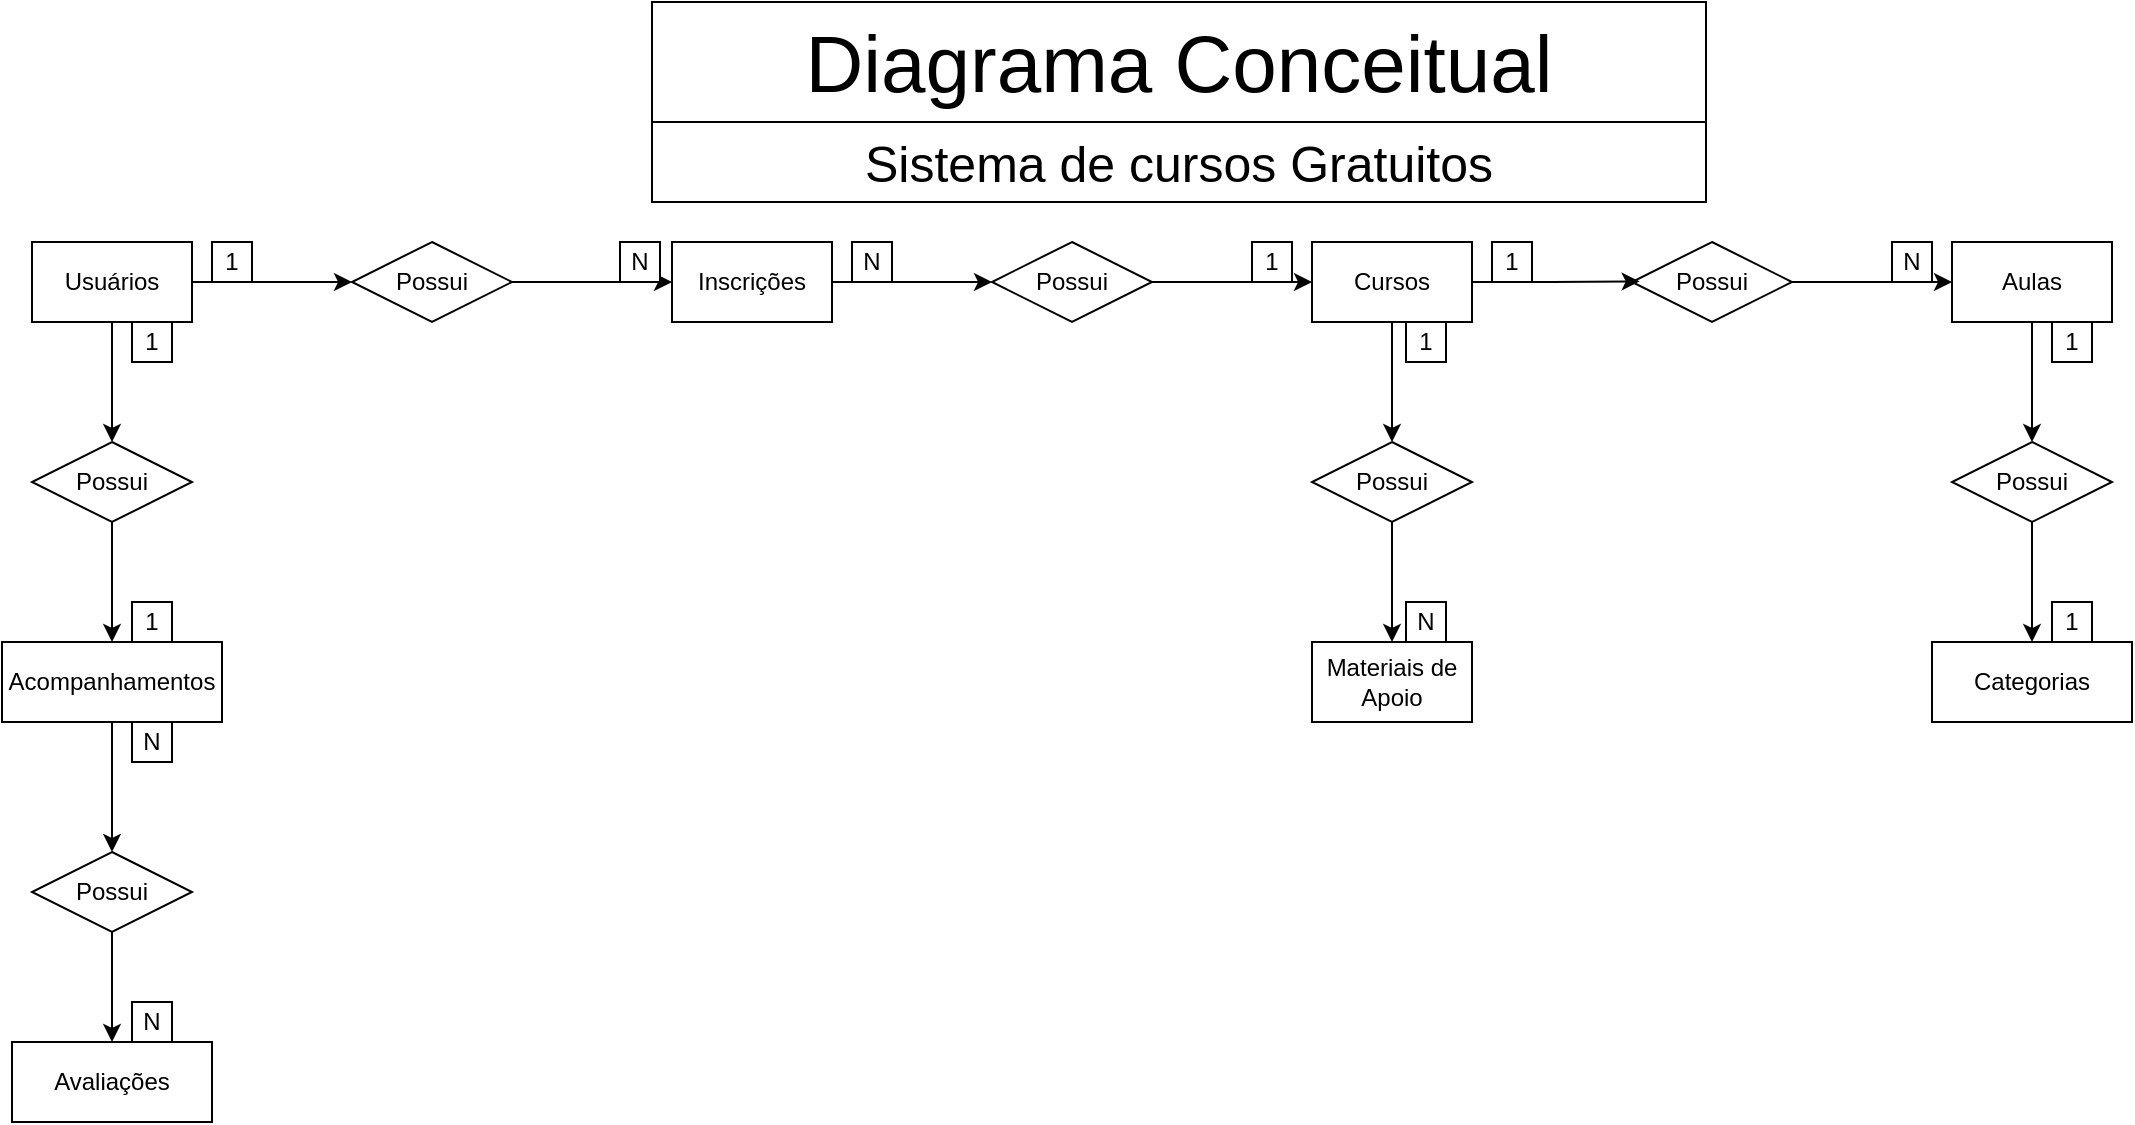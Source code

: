 <mxfile version="26.0.6">
  <diagram name="Página-1" id="781ejBfI7QkxmxFO-EV-">
    <mxGraphModel dx="1434" dy="738" grid="1" gridSize="10" guides="1" tooltips="1" connect="1" arrows="1" fold="1" page="1" pageScale="1" pageWidth="827" pageHeight="1169" math="0" shadow="0">
      <root>
        <mxCell id="0" />
        <mxCell id="1" parent="0" />
        <mxCell id="MNKRTJBf1flkwHHpE60U-2" value="Diagrama Conceitual" style="rounded=0;whiteSpace=wrap;html=1;fontSize=40;" vertex="1" parent="1">
          <mxGeometry x="430" y="160" width="527" height="60" as="geometry" />
        </mxCell>
        <mxCell id="MNKRTJBf1flkwHHpE60U-3" value="Sistema de cursos Gratuitos" style="rounded=0;whiteSpace=wrap;html=1;fontSize=25;" vertex="1" parent="1">
          <mxGeometry x="430" y="220" width="527" height="40" as="geometry" />
        </mxCell>
        <mxCell id="MNKRTJBf1flkwHHpE60U-169" style="edgeStyle=orthogonalEdgeStyle;rounded=0;orthogonalLoop=1;jettySize=auto;html=1;exitX=1;exitY=0.5;exitDx=0;exitDy=0;entryX=0;entryY=0.5;entryDx=0;entryDy=0;fontFamily=Helvetica;fontSize=12;fontColor=default;" edge="1" parent="1" source="MNKRTJBf1flkwHHpE60U-136" target="MNKRTJBf1flkwHHpE60U-137">
          <mxGeometry relative="1" as="geometry" />
        </mxCell>
        <mxCell id="MNKRTJBf1flkwHHpE60U-177" style="edgeStyle=orthogonalEdgeStyle;rounded=0;orthogonalLoop=1;jettySize=auto;html=1;exitX=0.5;exitY=1;exitDx=0;exitDy=0;entryX=0.5;entryY=0;entryDx=0;entryDy=0;fontFamily=Helvetica;fontSize=12;fontColor=default;" edge="1" parent="1" source="MNKRTJBf1flkwHHpE60U-136" target="MNKRTJBf1flkwHHpE60U-173">
          <mxGeometry relative="1" as="geometry" />
        </mxCell>
        <mxCell id="MNKRTJBf1flkwHHpE60U-136" value="Usuários" style="rounded=0;whiteSpace=wrap;html=1;strokeColor=default;align=center;verticalAlign=middle;fontFamily=Helvetica;fontSize=12;fontColor=default;fillColor=default;" vertex="1" parent="1">
          <mxGeometry x="120" y="280" width="80" height="40" as="geometry" />
        </mxCell>
        <mxCell id="MNKRTJBf1flkwHHpE60U-167" style="edgeStyle=orthogonalEdgeStyle;rounded=0;orthogonalLoop=1;jettySize=auto;html=1;exitX=1;exitY=0.5;exitDx=0;exitDy=0;entryX=0;entryY=0.5;entryDx=0;entryDy=0;fontFamily=Helvetica;fontSize=12;fontColor=default;" edge="1" parent="1" source="MNKRTJBf1flkwHHpE60U-137" target="MNKRTJBf1flkwHHpE60U-140">
          <mxGeometry relative="1" as="geometry" />
        </mxCell>
        <mxCell id="MNKRTJBf1flkwHHpE60U-137" value="Possui" style="rhombus;whiteSpace=wrap;html=1;rounded=0;strokeColor=default;align=center;verticalAlign=middle;fontFamily=Helvetica;fontSize=12;fontColor=default;fillColor=default;" vertex="1" parent="1">
          <mxGeometry x="280" y="280" width="80" height="40" as="geometry" />
        </mxCell>
        <mxCell id="MNKRTJBf1flkwHHpE60U-163" style="edgeStyle=orthogonalEdgeStyle;rounded=0;orthogonalLoop=1;jettySize=auto;html=1;exitX=1;exitY=0.5;exitDx=0;exitDy=0;fontFamily=Helvetica;fontSize=12;fontColor=default;" edge="1" parent="1" source="MNKRTJBf1flkwHHpE60U-140" target="MNKRTJBf1flkwHHpE60U-141">
          <mxGeometry relative="1" as="geometry" />
        </mxCell>
        <mxCell id="MNKRTJBf1flkwHHpE60U-140" value="Inscrições" style="rounded=0;whiteSpace=wrap;html=1;strokeColor=default;align=center;verticalAlign=middle;fontFamily=Helvetica;fontSize=12;fontColor=default;fillColor=default;" vertex="1" parent="1">
          <mxGeometry x="440" y="280" width="80" height="40" as="geometry" />
        </mxCell>
        <mxCell id="MNKRTJBf1flkwHHpE60U-164" style="edgeStyle=orthogonalEdgeStyle;rounded=0;orthogonalLoop=1;jettySize=auto;html=1;exitX=1;exitY=0.5;exitDx=0;exitDy=0;entryX=0;entryY=0.5;entryDx=0;entryDy=0;fontFamily=Helvetica;fontSize=12;fontColor=default;" edge="1" parent="1" source="MNKRTJBf1flkwHHpE60U-141" target="MNKRTJBf1flkwHHpE60U-142">
          <mxGeometry relative="1" as="geometry" />
        </mxCell>
        <mxCell id="MNKRTJBf1flkwHHpE60U-141" value="Possui" style="rhombus;whiteSpace=wrap;html=1;rounded=0;strokeColor=default;align=center;verticalAlign=middle;fontFamily=Helvetica;fontSize=12;fontColor=default;fillColor=default;" vertex="1" parent="1">
          <mxGeometry x="600" y="280" width="80" height="40" as="geometry" />
        </mxCell>
        <mxCell id="MNKRTJBf1flkwHHpE60U-192" style="edgeStyle=orthogonalEdgeStyle;rounded=0;orthogonalLoop=1;jettySize=auto;html=1;exitX=0.5;exitY=1;exitDx=0;exitDy=0;entryX=0.5;entryY=0;entryDx=0;entryDy=0;fontFamily=Helvetica;fontSize=12;fontColor=default;" edge="1" parent="1" source="MNKRTJBf1flkwHHpE60U-142" target="MNKRTJBf1flkwHHpE60U-190">
          <mxGeometry relative="1" as="geometry" />
        </mxCell>
        <mxCell id="MNKRTJBf1flkwHHpE60U-142" value="Cursos" style="rounded=0;whiteSpace=wrap;html=1;strokeColor=default;align=center;verticalAlign=middle;fontFamily=Helvetica;fontSize=12;fontColor=default;fillColor=default;" vertex="1" parent="1">
          <mxGeometry x="760" y="280" width="80" height="40" as="geometry" />
        </mxCell>
        <mxCell id="MNKRTJBf1flkwHHpE60U-166" style="edgeStyle=orthogonalEdgeStyle;rounded=0;orthogonalLoop=1;jettySize=auto;html=1;exitX=1;exitY=0.5;exitDx=0;exitDy=0;entryX=0;entryY=0.5;entryDx=0;entryDy=0;fontFamily=Helvetica;fontSize=12;fontColor=default;" edge="1" parent="1" source="MNKRTJBf1flkwHHpE60U-143" target="MNKRTJBf1flkwHHpE60U-144">
          <mxGeometry relative="1" as="geometry" />
        </mxCell>
        <mxCell id="MNKRTJBf1flkwHHpE60U-143" value="Possui" style="rhombus;whiteSpace=wrap;html=1;rounded=0;strokeColor=default;align=center;verticalAlign=middle;fontFamily=Helvetica;fontSize=12;fontColor=default;fillColor=default;" vertex="1" parent="1">
          <mxGeometry x="920" y="280" width="80" height="40" as="geometry" />
        </mxCell>
        <mxCell id="MNKRTJBf1flkwHHpE60U-186" style="edgeStyle=orthogonalEdgeStyle;rounded=0;orthogonalLoop=1;jettySize=auto;html=1;exitX=0.5;exitY=1;exitDx=0;exitDy=0;entryX=0.5;entryY=0;entryDx=0;entryDy=0;fontFamily=Helvetica;fontSize=12;fontColor=default;" edge="1" parent="1" source="MNKRTJBf1flkwHHpE60U-144" target="MNKRTJBf1flkwHHpE60U-185">
          <mxGeometry relative="1" as="geometry" />
        </mxCell>
        <mxCell id="MNKRTJBf1flkwHHpE60U-144" value="Aulas" style="rounded=0;whiteSpace=wrap;html=1;strokeColor=default;align=center;verticalAlign=middle;fontFamily=Helvetica;fontSize=12;fontColor=default;fillColor=default;" vertex="1" parent="1">
          <mxGeometry x="1080" y="280" width="80" height="40" as="geometry" />
        </mxCell>
        <mxCell id="MNKRTJBf1flkwHHpE60U-146" value="N" style="rounded=0;whiteSpace=wrap;html=1;strokeColor=default;align=center;verticalAlign=middle;fontFamily=Helvetica;fontSize=12;fontColor=default;fillColor=default;" vertex="1" parent="1">
          <mxGeometry x="530" y="280" width="20" height="20" as="geometry" />
        </mxCell>
        <mxCell id="MNKRTJBf1flkwHHpE60U-147" value="1" style="rounded=0;whiteSpace=wrap;html=1;strokeColor=default;align=center;verticalAlign=middle;fontFamily=Helvetica;fontSize=12;fontColor=default;fillColor=default;" vertex="1" parent="1">
          <mxGeometry x="210" y="280" width="20" height="20" as="geometry" />
        </mxCell>
        <mxCell id="MNKRTJBf1flkwHHpE60U-148" value="N" style="rounded=0;whiteSpace=wrap;html=1;strokeColor=default;align=center;verticalAlign=middle;fontFamily=Helvetica;fontSize=12;fontColor=default;fillColor=default;" vertex="1" parent="1">
          <mxGeometry x="414" y="280" width="20" height="20" as="geometry" />
        </mxCell>
        <mxCell id="MNKRTJBf1flkwHHpE60U-149" value="1" style="rounded=0;whiteSpace=wrap;html=1;strokeColor=default;align=center;verticalAlign=middle;fontFamily=Helvetica;fontSize=12;fontColor=default;fillColor=default;" vertex="1" parent="1">
          <mxGeometry x="730" y="280" width="20" height="20" as="geometry" />
        </mxCell>
        <mxCell id="MNKRTJBf1flkwHHpE60U-150" value="1" style="rounded=0;whiteSpace=wrap;html=1;strokeColor=default;align=center;verticalAlign=middle;fontFamily=Helvetica;fontSize=12;fontColor=default;fillColor=default;" vertex="1" parent="1">
          <mxGeometry x="850" y="280" width="20" height="20" as="geometry" />
        </mxCell>
        <mxCell id="MNKRTJBf1flkwHHpE60U-152" value="N" style="rounded=0;whiteSpace=wrap;html=1;strokeColor=default;align=center;verticalAlign=middle;fontFamily=Helvetica;fontSize=12;fontColor=default;fillColor=default;" vertex="1" parent="1">
          <mxGeometry x="1050" y="280" width="20" height="20" as="geometry" />
        </mxCell>
        <mxCell id="MNKRTJBf1flkwHHpE60U-165" style="edgeStyle=orthogonalEdgeStyle;rounded=0;orthogonalLoop=1;jettySize=auto;html=1;exitX=1;exitY=0.5;exitDx=0;exitDy=0;entryX=0.048;entryY=0.493;entryDx=0;entryDy=0;entryPerimeter=0;fontFamily=Helvetica;fontSize=12;fontColor=default;" edge="1" parent="1" source="MNKRTJBf1flkwHHpE60U-142" target="MNKRTJBf1flkwHHpE60U-143">
          <mxGeometry relative="1" as="geometry" />
        </mxCell>
        <mxCell id="MNKRTJBf1flkwHHpE60U-179" style="edgeStyle=orthogonalEdgeStyle;rounded=0;orthogonalLoop=1;jettySize=auto;html=1;exitX=0.5;exitY=1;exitDx=0;exitDy=0;entryX=0.5;entryY=0;entryDx=0;entryDy=0;fontFamily=Helvetica;fontSize=12;fontColor=default;" edge="1" parent="1" source="MNKRTJBf1flkwHHpE60U-170" target="MNKRTJBf1flkwHHpE60U-174">
          <mxGeometry relative="1" as="geometry" />
        </mxCell>
        <mxCell id="MNKRTJBf1flkwHHpE60U-170" value="Acompanhamentos" style="rounded=0;whiteSpace=wrap;html=1;strokeColor=default;align=center;verticalAlign=middle;fontFamily=Helvetica;fontSize=12;fontColor=default;fillColor=default;" vertex="1" parent="1">
          <mxGeometry x="105" y="480" width="110" height="40" as="geometry" />
        </mxCell>
        <mxCell id="MNKRTJBf1flkwHHpE60U-172" value="Categorias" style="rounded=0;whiteSpace=wrap;html=1;strokeColor=default;align=center;verticalAlign=middle;fontFamily=Helvetica;fontSize=12;fontColor=default;fillColor=default;" vertex="1" parent="1">
          <mxGeometry x="1070" y="480" width="100" height="40" as="geometry" />
        </mxCell>
        <mxCell id="MNKRTJBf1flkwHHpE60U-178" style="edgeStyle=orthogonalEdgeStyle;rounded=0;orthogonalLoop=1;jettySize=auto;html=1;exitX=0.5;exitY=1;exitDx=0;exitDy=0;entryX=0.5;entryY=0;entryDx=0;entryDy=0;fontFamily=Helvetica;fontSize=12;fontColor=default;" edge="1" parent="1" source="MNKRTJBf1flkwHHpE60U-173" target="MNKRTJBf1flkwHHpE60U-170">
          <mxGeometry relative="1" as="geometry" />
        </mxCell>
        <mxCell id="MNKRTJBf1flkwHHpE60U-173" value="Possui" style="rhombus;whiteSpace=wrap;html=1;rounded=0;strokeColor=default;align=center;verticalAlign=middle;fontFamily=Helvetica;fontSize=12;fontColor=default;fillColor=default;" vertex="1" parent="1">
          <mxGeometry x="120" y="380" width="80" height="40" as="geometry" />
        </mxCell>
        <mxCell id="MNKRTJBf1flkwHHpE60U-180" style="edgeStyle=orthogonalEdgeStyle;rounded=0;orthogonalLoop=1;jettySize=auto;html=1;exitX=0.5;exitY=1;exitDx=0;exitDy=0;entryX=0.5;entryY=0;entryDx=0;entryDy=0;fontFamily=Helvetica;fontSize=12;fontColor=default;" edge="1" parent="1" source="MNKRTJBf1flkwHHpE60U-174" target="MNKRTJBf1flkwHHpE60U-175">
          <mxGeometry relative="1" as="geometry" />
        </mxCell>
        <mxCell id="MNKRTJBf1flkwHHpE60U-174" value="Possui" style="rhombus;whiteSpace=wrap;html=1;rounded=0;strokeColor=default;align=center;verticalAlign=middle;fontFamily=Helvetica;fontSize=12;fontColor=default;fillColor=default;" vertex="1" parent="1">
          <mxGeometry x="120" y="585" width="80" height="40" as="geometry" />
        </mxCell>
        <mxCell id="MNKRTJBf1flkwHHpE60U-175" value="Avaliações" style="rounded=0;whiteSpace=wrap;html=1;strokeColor=default;align=center;verticalAlign=middle;fontFamily=Helvetica;fontSize=12;fontColor=default;fillColor=default;" vertex="1" parent="1">
          <mxGeometry x="110" y="680" width="100" height="40" as="geometry" />
        </mxCell>
        <mxCell id="MNKRTJBf1flkwHHpE60U-176" value="1" style="rounded=0;whiteSpace=wrap;html=1;strokeColor=default;align=center;verticalAlign=middle;fontFamily=Helvetica;fontSize=12;fontColor=default;fillColor=default;" vertex="1" parent="1">
          <mxGeometry x="170" y="320" width="20" height="20" as="geometry" />
        </mxCell>
        <mxCell id="MNKRTJBf1flkwHHpE60U-181" value="1" style="rounded=0;whiteSpace=wrap;html=1;strokeColor=default;align=center;verticalAlign=middle;fontFamily=Helvetica;fontSize=12;fontColor=default;fillColor=default;" vertex="1" parent="1">
          <mxGeometry x="170" y="460" width="20" height="20" as="geometry" />
        </mxCell>
        <mxCell id="MNKRTJBf1flkwHHpE60U-182" value="N" style="rounded=0;whiteSpace=wrap;html=1;strokeColor=default;align=center;verticalAlign=middle;fontFamily=Helvetica;fontSize=12;fontColor=default;fillColor=default;" vertex="1" parent="1">
          <mxGeometry x="170" y="520" width="20" height="20" as="geometry" />
        </mxCell>
        <mxCell id="MNKRTJBf1flkwHHpE60U-183" value="N" style="rounded=0;whiteSpace=wrap;html=1;strokeColor=default;align=center;verticalAlign=middle;fontFamily=Helvetica;fontSize=12;fontColor=default;fillColor=default;" vertex="1" parent="1">
          <mxGeometry x="170" y="660" width="20" height="20" as="geometry" />
        </mxCell>
        <mxCell id="MNKRTJBf1flkwHHpE60U-187" style="edgeStyle=orthogonalEdgeStyle;rounded=0;orthogonalLoop=1;jettySize=auto;html=1;exitX=0.5;exitY=1;exitDx=0;exitDy=0;entryX=0.5;entryY=0;entryDx=0;entryDy=0;fontFamily=Helvetica;fontSize=12;fontColor=default;" edge="1" parent="1" source="MNKRTJBf1flkwHHpE60U-185" target="MNKRTJBf1flkwHHpE60U-172">
          <mxGeometry relative="1" as="geometry" />
        </mxCell>
        <mxCell id="MNKRTJBf1flkwHHpE60U-185" value="Possui" style="rhombus;whiteSpace=wrap;html=1;rounded=0;strokeColor=default;align=center;verticalAlign=middle;fontFamily=Helvetica;fontSize=12;fontColor=default;fillColor=default;" vertex="1" parent="1">
          <mxGeometry x="1080" y="380" width="80" height="40" as="geometry" />
        </mxCell>
        <mxCell id="MNKRTJBf1flkwHHpE60U-188" value="1" style="rounded=0;whiteSpace=wrap;html=1;strokeColor=default;align=center;verticalAlign=middle;fontFamily=Helvetica;fontSize=12;fontColor=default;fillColor=default;" vertex="1" parent="1">
          <mxGeometry x="1130" y="320" width="20" height="20" as="geometry" />
        </mxCell>
        <mxCell id="MNKRTJBf1flkwHHpE60U-189" value="1" style="rounded=0;whiteSpace=wrap;html=1;strokeColor=default;align=center;verticalAlign=middle;fontFamily=Helvetica;fontSize=12;fontColor=default;fillColor=default;" vertex="1" parent="1">
          <mxGeometry x="1130" y="460" width="20" height="20" as="geometry" />
        </mxCell>
        <mxCell id="MNKRTJBf1flkwHHpE60U-193" style="edgeStyle=orthogonalEdgeStyle;rounded=0;orthogonalLoop=1;jettySize=auto;html=1;exitX=0.5;exitY=1;exitDx=0;exitDy=0;entryX=0.5;entryY=0;entryDx=0;entryDy=0;fontFamily=Helvetica;fontSize=12;fontColor=default;" edge="1" parent="1" source="MNKRTJBf1flkwHHpE60U-190" target="MNKRTJBf1flkwHHpE60U-191">
          <mxGeometry relative="1" as="geometry" />
        </mxCell>
        <mxCell id="MNKRTJBf1flkwHHpE60U-190" value="Possui" style="rhombus;whiteSpace=wrap;html=1;rounded=0;strokeColor=default;align=center;verticalAlign=middle;fontFamily=Helvetica;fontSize=12;fontColor=default;fillColor=default;" vertex="1" parent="1">
          <mxGeometry x="760" y="380" width="80" height="40" as="geometry" />
        </mxCell>
        <mxCell id="MNKRTJBf1flkwHHpE60U-191" value="Materiais de Apoio" style="rounded=0;whiteSpace=wrap;html=1;strokeColor=default;align=center;verticalAlign=middle;fontFamily=Helvetica;fontSize=12;fontColor=default;fillColor=default;" vertex="1" parent="1">
          <mxGeometry x="760" y="480" width="80" height="40" as="geometry" />
        </mxCell>
        <mxCell id="MNKRTJBf1flkwHHpE60U-194" value="1" style="rounded=0;whiteSpace=wrap;html=1;strokeColor=default;align=center;verticalAlign=middle;fontFamily=Helvetica;fontSize=12;fontColor=default;fillColor=default;" vertex="1" parent="1">
          <mxGeometry x="807" y="320" width="20" height="20" as="geometry" />
        </mxCell>
        <mxCell id="MNKRTJBf1flkwHHpE60U-195" value="N" style="rounded=0;whiteSpace=wrap;html=1;strokeColor=default;align=center;verticalAlign=middle;fontFamily=Helvetica;fontSize=12;fontColor=default;fillColor=default;" vertex="1" parent="1">
          <mxGeometry x="807" y="460" width="20" height="20" as="geometry" />
        </mxCell>
      </root>
    </mxGraphModel>
  </diagram>
</mxfile>
